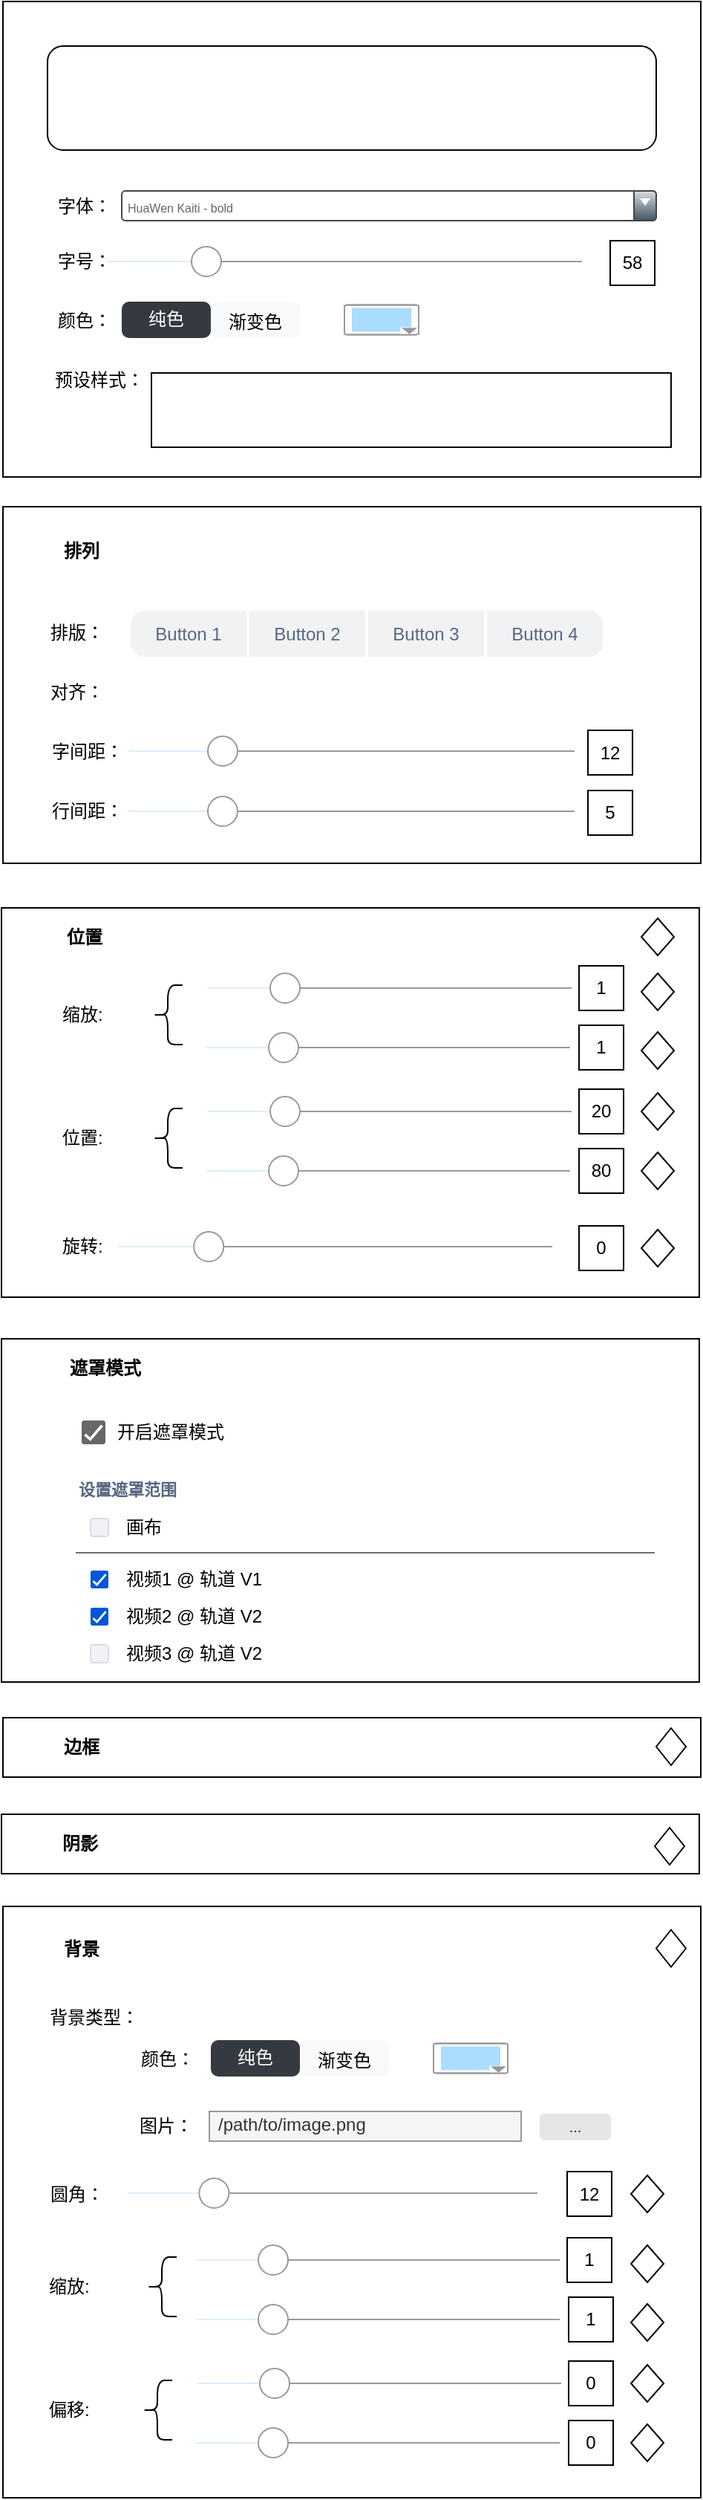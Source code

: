 <mxfile version="21.1.2" type="github">
  <diagram name="Page-1" id="2Bi18I8GiwrE-ukHqORg">
    <mxGraphModel dx="1521" dy="888" grid="1" gridSize="10" guides="1" tooltips="1" connect="1" arrows="1" fold="1" page="1" pageScale="1" pageWidth="850" pageHeight="1100" math="0" shadow="0">
      <root>
        <mxCell id="0" />
        <mxCell id="1" parent="0" />
        <mxCell id="mFGwb2Fd8uorsutvkc8b-70" value="" style="group;align=left;" vertex="1" connectable="0" parent="1">
          <mxGeometry x="170" y="490" width="470" height="240" as="geometry" />
        </mxCell>
        <mxCell id="mFGwb2Fd8uorsutvkc8b-31" value="" style="rounded=0;whiteSpace=wrap;html=1;" vertex="1" parent="mFGwb2Fd8uorsutvkc8b-70">
          <mxGeometry width="470" height="240" as="geometry" />
        </mxCell>
        <mxCell id="mFGwb2Fd8uorsutvkc8b-32" value="排版：" style="text;html=1;strokeColor=none;fillColor=none;align=center;verticalAlign=middle;whiteSpace=wrap;rounded=0;" vertex="1" parent="mFGwb2Fd8uorsutvkc8b-70">
          <mxGeometry x="25" y="70" width="50" height="30" as="geometry" />
        </mxCell>
        <mxCell id="mFGwb2Fd8uorsutvkc8b-33" value="对齐：" style="text;html=1;strokeColor=none;fillColor=none;align=center;verticalAlign=middle;whiteSpace=wrap;rounded=0;" vertex="1" parent="mFGwb2Fd8uorsutvkc8b-70">
          <mxGeometry x="25" y="110" width="50" height="30" as="geometry" />
        </mxCell>
        <mxCell id="mFGwb2Fd8uorsutvkc8b-34" value="字间距：" style="text;html=1;strokeColor=none;fillColor=none;align=center;verticalAlign=middle;whiteSpace=wrap;rounded=0;" vertex="1" parent="mFGwb2Fd8uorsutvkc8b-70">
          <mxGeometry x="32" y="150" width="50" height="30" as="geometry" />
        </mxCell>
        <mxCell id="mFGwb2Fd8uorsutvkc8b-35" value="" style="shape=image;html=1;verticalAlign=top;verticalLabelPosition=bottom;labelBackgroundColor=#ffffff;imageAspect=0;aspect=fixed;image=https://cdn0.iconfinder.com/data/icons/phosphor-regular-vol-4/256/text-align-left-128.png" vertex="1" parent="mFGwb2Fd8uorsutvkc8b-70">
          <mxGeometry x="100" y="110" width="30" height="30" as="geometry" />
        </mxCell>
        <mxCell id="mFGwb2Fd8uorsutvkc8b-36" value="" style="shape=image;html=1;verticalAlign=top;verticalLabelPosition=bottom;labelBackgroundColor=#ffffff;imageAspect=0;aspect=fixed;image=https://cdn0.iconfinder.com/data/icons/phosphor-regular-vol-4/256/text-align-center-128.png" vertex="1" parent="mFGwb2Fd8uorsutvkc8b-70">
          <mxGeometry x="142" y="110" width="30" height="30" as="geometry" />
        </mxCell>
        <mxCell id="mFGwb2Fd8uorsutvkc8b-37" value="" style="shape=image;html=1;verticalAlign=top;verticalLabelPosition=bottom;labelBackgroundColor=#ffffff;imageAspect=0;aspect=fixed;image=https://cdn0.iconfinder.com/data/icons/phosphor-regular-vol-4/256/text-align-right-128.png" vertex="1" parent="mFGwb2Fd8uorsutvkc8b-70">
          <mxGeometry x="185" y="110" width="30" height="30" as="geometry" />
        </mxCell>
        <mxCell id="mFGwb2Fd8uorsutvkc8b-39" value="行间距：" style="text;html=1;strokeColor=none;fillColor=none;align=center;verticalAlign=middle;whiteSpace=wrap;rounded=0;" vertex="1" parent="mFGwb2Fd8uorsutvkc8b-70">
          <mxGeometry x="32" y="190" width="50" height="30" as="geometry" />
        </mxCell>
        <mxCell id="mFGwb2Fd8uorsutvkc8b-40" value="" style="verticalLabelPosition=bottom;shadow=0;dashed=0;align=center;html=1;verticalAlign=top;strokeWidth=1;shape=mxgraph.mockup.forms.horSlider;strokeColor=#999999;sliderStyle=basic;sliderPos=20;handleStyle=circle;fillColor2=#ddeeff;" vertex="1" parent="mFGwb2Fd8uorsutvkc8b-70">
          <mxGeometry x="85" y="149.5" width="300" height="30" as="geometry" />
        </mxCell>
        <mxCell id="mFGwb2Fd8uorsutvkc8b-41" value="12" style="rounded=0;whiteSpace=wrap;html=1;" vertex="1" parent="mFGwb2Fd8uorsutvkc8b-70">
          <mxGeometry x="394" y="150.5" width="30" height="30" as="geometry" />
        </mxCell>
        <mxCell id="mFGwb2Fd8uorsutvkc8b-42" value="" style="verticalLabelPosition=bottom;shadow=0;dashed=0;align=center;html=1;verticalAlign=top;strokeWidth=1;shape=mxgraph.mockup.forms.horSlider;strokeColor=#999999;sliderStyle=basic;sliderPos=20;handleStyle=circle;fillColor2=#ddeeff;" vertex="1" parent="mFGwb2Fd8uorsutvkc8b-70">
          <mxGeometry x="85" y="190" width="300" height="30" as="geometry" />
        </mxCell>
        <mxCell id="mFGwb2Fd8uorsutvkc8b-43" value="5" style="rounded=0;whiteSpace=wrap;html=1;" vertex="1" parent="mFGwb2Fd8uorsutvkc8b-70">
          <mxGeometry x="394" y="191" width="30" height="30" as="geometry" />
        </mxCell>
        <mxCell id="mFGwb2Fd8uorsutvkc8b-44" value="" style="strokeWidth=1;shadow=0;dashed=0;align=center;html=1;shape=mxgraph.mockup.rrect;rSize=10;fillColor=#F1F2F4;strokeColor=#ffffff;strokeWidth=2" vertex="1" parent="mFGwb2Fd8uorsutvkc8b-70">
          <mxGeometry x="85" y="69" width="320" height="33" as="geometry" />
        </mxCell>
        <mxCell id="mFGwb2Fd8uorsutvkc8b-45" value="Button 2" style="rounded=0;fontSize=12;fontColor=#596780;fontStyle=0;fillColor=none;strokeColor=#ffffff;strokeWidth=2;resizeHeight=1;whiteSpace=wrap;html=1;" vertex="1" parent="mFGwb2Fd8uorsutvkc8b-44">
          <mxGeometry width="80" height="33" relative="1" as="geometry">
            <mxPoint x="80" as="offset" />
          </mxGeometry>
        </mxCell>
        <mxCell id="mFGwb2Fd8uorsutvkc8b-46" value="Button 3" style="rounded=0;fontSize=12;fontColor=#596780;fontStyle=0;fillColor=none;strokeColor=#ffffff;strokeWidth=2;resizeHeight=1;whiteSpace=wrap;html=1;" vertex="1" parent="mFGwb2Fd8uorsutvkc8b-44">
          <mxGeometry width="80" height="33" relative="1" as="geometry">
            <mxPoint x="160" as="offset" />
          </mxGeometry>
        </mxCell>
        <mxCell id="mFGwb2Fd8uorsutvkc8b-47" value="Button 4" style="strokeWidth=1;shadow=0;dashed=0;align=center;html=1;shape=mxgraph.mockup.rightButton;rSize=10;fontSize=12;fontColor=#596780;fontStyle=0;fillColor=none;strokeColor=#ffffff;strokeWidth=2;resizeHeight=1;whiteSpace=wrap;" vertex="1" parent="mFGwb2Fd8uorsutvkc8b-44">
          <mxGeometry x="1" width="80" height="33" relative="1" as="geometry">
            <mxPoint x="-80" as="offset" />
          </mxGeometry>
        </mxCell>
        <mxCell id="mFGwb2Fd8uorsutvkc8b-48" value="Button 1" style="strokeWidth=1;shadow=0;dashed=0;align=center;html=1;shape=mxgraph.mockup.leftButton;rSize=10;fontSize=12;fontColor=#596780;fontStyle=0;fillColor=none;strokeColor=#ffffff;strokeWidth=2;resizeHeight=1;whiteSpace=wrap;" vertex="1" parent="mFGwb2Fd8uorsutvkc8b-44">
          <mxGeometry width="80" height="33" relative="1" as="geometry" />
        </mxCell>
        <mxCell id="mFGwb2Fd8uorsutvkc8b-49" value="" style="shape=image;html=1;verticalAlign=top;verticalLabelPosition=bottom;labelBackgroundColor=#ffffff;imageAspect=0;aspect=fixed;image=https://cdn2.iconfinder.com/data/icons/css-vol-2/24/play-button-128.png;rotation=90;" vertex="1" parent="mFGwb2Fd8uorsutvkc8b-70">
          <mxGeometry x="5" y="10" width="39" height="39" as="geometry" />
        </mxCell>
        <mxCell id="mFGwb2Fd8uorsutvkc8b-50" value="&lt;b&gt;排列&lt;/b&gt;" style="text;html=1;strokeColor=none;fillColor=none;align=left;verticalAlign=middle;whiteSpace=wrap;rounded=0;" vertex="1" parent="mFGwb2Fd8uorsutvkc8b-70">
          <mxGeometry x="39" y="14.5" width="50" height="30" as="geometry" />
        </mxCell>
        <mxCell id="mFGwb2Fd8uorsutvkc8b-190" value="" style="shape=image;html=1;verticalAlign=top;verticalLabelPosition=bottom;labelBackgroundColor=#ffffff;imageAspect=0;aspect=fixed;image=https://cdn3.iconfinder.com/data/icons/arrows-set-12/512/rotateleft-128.png" vertex="1" parent="mFGwb2Fd8uorsutvkc8b-70">
          <mxGeometry x="424" y="10" width="25" height="25" as="geometry" />
        </mxCell>
        <mxCell id="mFGwb2Fd8uorsutvkc8b-71" value="" style="group" vertex="1" connectable="0" parent="1">
          <mxGeometry x="170" y="150" width="470" height="320" as="geometry" />
        </mxCell>
        <mxCell id="9_AeWzn01h3KBR9ZX3S9-1" value="" style="rounded=0;whiteSpace=wrap;html=1;" parent="mFGwb2Fd8uorsutvkc8b-71" vertex="1">
          <mxGeometry width="470" height="320" as="geometry" />
        </mxCell>
        <mxCell id="mFGwb2Fd8uorsutvkc8b-2" value="" style="rounded=1;whiteSpace=wrap;html=1;align=left;" vertex="1" parent="mFGwb2Fd8uorsutvkc8b-71">
          <mxGeometry x="30" y="30" width="410" height="70" as="geometry" />
        </mxCell>
        <mxCell id="mFGwb2Fd8uorsutvkc8b-3" value="HuaWen Kaiti - bold" style="strokeWidth=1;html=1;shadow=0;dashed=0;shape=mxgraph.ios.iComboBox;spacingTop=2;spacingLeft=2;align=left;strokeColor=#444444;fontColor=#666666;buttonText=;fontSize=8;fillColor=#dddddd;fillColor2=#3D5565;sketch=0;whiteSpace=wrap;" vertex="1" parent="mFGwb2Fd8uorsutvkc8b-71">
          <mxGeometry x="80" y="127.5" width="360" height="20" as="geometry" />
        </mxCell>
        <mxCell id="mFGwb2Fd8uorsutvkc8b-4" value="字体：" style="text;html=1;strokeColor=none;fillColor=none;align=center;verticalAlign=middle;whiteSpace=wrap;rounded=0;" vertex="1" parent="mFGwb2Fd8uorsutvkc8b-71">
          <mxGeometry x="30" y="122.5" width="50" height="30" as="geometry" />
        </mxCell>
        <mxCell id="mFGwb2Fd8uorsutvkc8b-5" value="字号：" style="text;html=1;strokeColor=none;fillColor=none;align=center;verticalAlign=middle;whiteSpace=wrap;rounded=0;" vertex="1" parent="mFGwb2Fd8uorsutvkc8b-71">
          <mxGeometry x="30" y="160" width="50" height="30" as="geometry" />
        </mxCell>
        <mxCell id="mFGwb2Fd8uorsutvkc8b-7" value="" style="verticalLabelPosition=bottom;shadow=0;dashed=0;align=center;html=1;verticalAlign=top;strokeWidth=1;shape=mxgraph.mockup.forms.horSlider;strokeColor=#999999;sliderStyle=basic;sliderPos=20;handleStyle=circle;fillColor2=#ddeeff;" vertex="1" parent="mFGwb2Fd8uorsutvkc8b-71">
          <mxGeometry x="70" y="160" width="320" height="30" as="geometry" />
        </mxCell>
        <mxCell id="mFGwb2Fd8uorsutvkc8b-8" value="58" style="rounded=0;whiteSpace=wrap;html=1;" vertex="1" parent="mFGwb2Fd8uorsutvkc8b-71">
          <mxGeometry x="409" y="161" width="30" height="30" as="geometry" />
        </mxCell>
        <mxCell id="mFGwb2Fd8uorsutvkc8b-9" value="颜色：" style="text;html=1;strokeColor=none;fillColor=none;align=center;verticalAlign=middle;whiteSpace=wrap;rounded=0;" vertex="1" parent="mFGwb2Fd8uorsutvkc8b-71">
          <mxGeometry x="30" y="200" width="50" height="30" as="geometry" />
        </mxCell>
        <mxCell id="mFGwb2Fd8uorsutvkc8b-14" value="纯色" style="html=1;shadow=0;dashed=0;shape=mxgraph.bootstrap.rrect;rSize=5;strokeColor=none;strokeWidth=1;fillColor=#343A40;fontColor=#ffffff;whiteSpace=wrap;align=center;verticalAlign=middle;spacingLeft=0;fontStyle=0;fontSize=12;spacing=5;" vertex="1" parent="mFGwb2Fd8uorsutvkc8b-71">
          <mxGeometry x="80" y="202" width="60" height="24.5" as="geometry" />
        </mxCell>
        <mxCell id="mFGwb2Fd8uorsutvkc8b-15" value="&lt;font style=&quot;font-size: 12px;&quot;&gt;渐变色&lt;/font&gt;" style="html=1;shadow=0;dashed=0;shape=mxgraph.bootstrap.rrect;rSize=5;strokeColor=none;strokeWidth=1;fillColor=#F8F9FA;fontColor=#000000;whiteSpace=wrap;align=center;verticalAlign=middle;spacingLeft=0;fontStyle=0;fontSize=16;spacing=5;" vertex="1" parent="mFGwb2Fd8uorsutvkc8b-71">
          <mxGeometry x="140" y="202" width="60" height="24.5" as="geometry" />
        </mxCell>
        <mxCell id="mFGwb2Fd8uorsutvkc8b-16" value="" style="verticalLabelPosition=bottom;shadow=0;dashed=0;align=center;html=1;verticalAlign=top;strokeWidth=1;shape=mxgraph.mockup.forms.colorPicker;chosenColor=#aaddff;" vertex="1" parent="mFGwb2Fd8uorsutvkc8b-71">
          <mxGeometry x="230" y="204.25" width="50" height="20" as="geometry" />
        </mxCell>
        <mxCell id="mFGwb2Fd8uorsutvkc8b-17" value="预设样式：" style="text;html=1;strokeColor=none;fillColor=none;align=center;verticalAlign=middle;whiteSpace=wrap;rounded=0;" vertex="1" parent="mFGwb2Fd8uorsutvkc8b-71">
          <mxGeometry x="30" y="240" width="70" height="30" as="geometry" />
        </mxCell>
        <mxCell id="mFGwb2Fd8uorsutvkc8b-29" value="" style="group" vertex="1" connectable="0" parent="mFGwb2Fd8uorsutvkc8b-71">
          <mxGeometry x="100" y="250" width="350" height="50" as="geometry" />
        </mxCell>
        <mxCell id="mFGwb2Fd8uorsutvkc8b-18" value="" style="rounded=0;whiteSpace=wrap;html=1;" vertex="1" parent="mFGwb2Fd8uorsutvkc8b-29">
          <mxGeometry width="350" height="50" as="geometry" />
        </mxCell>
        <mxCell id="mFGwb2Fd8uorsutvkc8b-19" value="" style="shape=image;html=1;verticalAlign=top;verticalLabelPosition=bottom;labelBackgroundColor=#1808FF;imageAspect=0;aspect=fixed;image=https://cdn0.iconfinder.com/data/icons/phosphor-regular-vol-4/256/text-t-128.png;fontStyle=1;fontColor=#1CFF1C;" vertex="1" parent="mFGwb2Fd8uorsutvkc8b-29">
          <mxGeometry x="18" y="5" width="40" height="40" as="geometry" />
        </mxCell>
        <mxCell id="mFGwb2Fd8uorsutvkc8b-22" value="" style="shape=image;html=1;verticalAlign=top;verticalLabelPosition=bottom;labelBackgroundColor=#ffffff;imageAspect=0;aspect=fixed;image=https://cdn0.iconfinder.com/data/icons/phosphor-duotone-vol-3/256/text-t-duotone-128.png" vertex="1" parent="mFGwb2Fd8uorsutvkc8b-29">
          <mxGeometry x="76" y="5" width="40" height="40" as="geometry" />
        </mxCell>
        <mxCell id="mFGwb2Fd8uorsutvkc8b-24" value="" style="shape=image;html=1;verticalAlign=top;verticalLabelPosition=bottom;labelBackgroundColor=#ffffff;imageAspect=0;aspect=fixed;image=https://cdn0.iconfinder.com/data/icons/phosphor-duotone-vol-3/256/text-t-duotone-128.png" vertex="1" parent="mFGwb2Fd8uorsutvkc8b-29">
          <mxGeometry x="130" y="5" width="40" height="40" as="geometry" />
        </mxCell>
        <mxCell id="mFGwb2Fd8uorsutvkc8b-26" value="" style="shape=image;html=1;verticalAlign=top;verticalLabelPosition=bottom;labelBackgroundColor=#ffffff;imageAspect=0;aspect=fixed;image=https://cdn0.iconfinder.com/data/icons/phosphor-duotone-vol-3/256/text-t-duotone-128.png" vertex="1" parent="mFGwb2Fd8uorsutvkc8b-29">
          <mxGeometry x="286" y="5" width="40" height="40" as="geometry" />
        </mxCell>
        <mxCell id="mFGwb2Fd8uorsutvkc8b-27" value="" style="shape=image;html=1;verticalAlign=top;verticalLabelPosition=bottom;labelBackgroundColor=#ffffff;imageAspect=0;aspect=fixed;image=https://cdn0.iconfinder.com/data/icons/phosphor-duotone-vol-3/256/text-t-duotone-128.png" vertex="1" parent="mFGwb2Fd8uorsutvkc8b-29">
          <mxGeometry x="235" y="5" width="40" height="40" as="geometry" />
        </mxCell>
        <mxCell id="mFGwb2Fd8uorsutvkc8b-28" value="" style="shape=image;html=1;verticalAlign=top;verticalLabelPosition=bottom;labelBackgroundColor=#1808FF;imageAspect=0;aspect=fixed;image=https://cdn0.iconfinder.com/data/icons/phosphor-regular-vol-4/256/text-t-128.png;fontStyle=1;fontColor=#1CFF1C;" vertex="1" parent="mFGwb2Fd8uorsutvkc8b-29">
          <mxGeometry x="182" y="5" width="40" height="40" as="geometry" />
        </mxCell>
        <mxCell id="mFGwb2Fd8uorsutvkc8b-113" value="" style="group" vertex="1" connectable="0" parent="1">
          <mxGeometry x="170" y="760" width="470" height="262" as="geometry" />
        </mxCell>
        <mxCell id="mFGwb2Fd8uorsutvkc8b-72" value="" style="rounded=0;whiteSpace=wrap;html=1;" vertex="1" parent="mFGwb2Fd8uorsutvkc8b-113">
          <mxGeometry x="-1" width="470" height="262" as="geometry" />
        </mxCell>
        <mxCell id="mFGwb2Fd8uorsutvkc8b-73" value="" style="shape=image;html=1;verticalAlign=top;verticalLabelPosition=bottom;labelBackgroundColor=#ffffff;imageAspect=0;aspect=fixed;image=https://cdn2.iconfinder.com/data/icons/css-vol-2/24/play-button-128.png;rotation=90;" vertex="1" parent="mFGwb2Fd8uorsutvkc8b-113">
          <mxGeometry x="8" width="39" height="39" as="geometry" />
        </mxCell>
        <mxCell id="mFGwb2Fd8uorsutvkc8b-74" value="&lt;b&gt;位置&lt;/b&gt;" style="text;html=1;strokeColor=none;fillColor=none;align=left;verticalAlign=middle;whiteSpace=wrap;rounded=0;" vertex="1" parent="mFGwb2Fd8uorsutvkc8b-113">
          <mxGeometry x="41" y="4.5" width="50" height="30" as="geometry" />
        </mxCell>
        <mxCell id="mFGwb2Fd8uorsutvkc8b-75" value="缩放:" style="text;html=1;strokeColor=none;fillColor=none;align=left;verticalAlign=middle;whiteSpace=wrap;rounded=0;" vertex="1" parent="mFGwb2Fd8uorsutvkc8b-113">
          <mxGeometry x="38" y="57" width="30" height="30" as="geometry" />
        </mxCell>
        <mxCell id="mFGwb2Fd8uorsutvkc8b-76" value="" style="verticalLabelPosition=bottom;shadow=0;dashed=0;align=center;html=1;verticalAlign=top;strokeWidth=1;shape=mxgraph.mockup.forms.horSlider;strokeColor=#999999;sliderStyle=basic;sliderPos=20;handleStyle=circle;fillColor2=#ddeeff;" vertex="1" parent="mFGwb2Fd8uorsutvkc8b-113">
          <mxGeometry x="138" y="39" width="245" height="30" as="geometry" />
        </mxCell>
        <mxCell id="mFGwb2Fd8uorsutvkc8b-77" value="1" style="rounded=0;whiteSpace=wrap;html=1;" vertex="1" parent="mFGwb2Fd8uorsutvkc8b-113">
          <mxGeometry x="388" y="39" width="30" height="30" as="geometry" />
        </mxCell>
        <mxCell id="mFGwb2Fd8uorsutvkc8b-78" value="" style="verticalLabelPosition=bottom;shadow=0;dashed=0;align=center;html=1;verticalAlign=top;strokeWidth=1;shape=mxgraph.mockup.forms.horSlider;strokeColor=#999999;sliderStyle=basic;sliderPos=20;handleStyle=circle;fillColor2=#ddeeff;" vertex="1" parent="mFGwb2Fd8uorsutvkc8b-113">
          <mxGeometry x="137" y="79" width="245" height="30" as="geometry" />
        </mxCell>
        <mxCell id="mFGwb2Fd8uorsutvkc8b-79" value="1" style="rounded=0;whiteSpace=wrap;html=1;" vertex="1" parent="mFGwb2Fd8uorsutvkc8b-113">
          <mxGeometry x="388" y="79" width="30" height="30" as="geometry" />
        </mxCell>
        <mxCell id="mFGwb2Fd8uorsutvkc8b-80" value="" style="shape=curlyBracket;whiteSpace=wrap;html=1;rounded=1;labelPosition=left;verticalLabelPosition=middle;align=right;verticalAlign=middle;" vertex="1" parent="mFGwb2Fd8uorsutvkc8b-113">
          <mxGeometry x="101" y="52" width="20" height="40" as="geometry" />
        </mxCell>
        <mxCell id="mFGwb2Fd8uorsutvkc8b-85" value="位置:" style="text;html=1;strokeColor=none;fillColor=none;align=left;verticalAlign=middle;whiteSpace=wrap;rounded=0;" vertex="1" parent="mFGwb2Fd8uorsutvkc8b-113">
          <mxGeometry x="38" y="140" width="30" height="30" as="geometry" />
        </mxCell>
        <mxCell id="mFGwb2Fd8uorsutvkc8b-86" value="" style="verticalLabelPosition=bottom;shadow=0;dashed=0;align=center;html=1;verticalAlign=top;strokeWidth=1;shape=mxgraph.mockup.forms.horSlider;strokeColor=#999999;sliderStyle=basic;sliderPos=20;handleStyle=circle;fillColor2=#ddeeff;" vertex="1" parent="mFGwb2Fd8uorsutvkc8b-113">
          <mxGeometry x="138" y="122" width="245" height="30" as="geometry" />
        </mxCell>
        <mxCell id="mFGwb2Fd8uorsutvkc8b-87" value="20" style="rounded=0;whiteSpace=wrap;html=1;" vertex="1" parent="mFGwb2Fd8uorsutvkc8b-113">
          <mxGeometry x="388" y="122" width="30" height="30" as="geometry" />
        </mxCell>
        <mxCell id="mFGwb2Fd8uorsutvkc8b-88" value="" style="verticalLabelPosition=bottom;shadow=0;dashed=0;align=center;html=1;verticalAlign=top;strokeWidth=1;shape=mxgraph.mockup.forms.horSlider;strokeColor=#999999;sliderStyle=basic;sliderPos=20;handleStyle=circle;fillColor2=#ddeeff;" vertex="1" parent="mFGwb2Fd8uorsutvkc8b-113">
          <mxGeometry x="137" y="162" width="245" height="30" as="geometry" />
        </mxCell>
        <mxCell id="mFGwb2Fd8uorsutvkc8b-89" value="80" style="rounded=0;whiteSpace=wrap;html=1;" vertex="1" parent="mFGwb2Fd8uorsutvkc8b-113">
          <mxGeometry x="388" y="162" width="30" height="30" as="geometry" />
        </mxCell>
        <mxCell id="mFGwb2Fd8uorsutvkc8b-90" value="" style="shape=curlyBracket;whiteSpace=wrap;html=1;rounded=1;labelPosition=left;verticalLabelPosition=middle;align=right;verticalAlign=middle;" vertex="1" parent="mFGwb2Fd8uorsutvkc8b-113">
          <mxGeometry x="101" y="135" width="20" height="40" as="geometry" />
        </mxCell>
        <mxCell id="mFGwb2Fd8uorsutvkc8b-92" value="" style="verticalLabelPosition=bottom;shadow=0;dashed=0;align=center;html=1;verticalAlign=top;strokeWidth=1;shape=mxgraph.mockup.forms.horSlider;strokeColor=#999999;sliderStyle=basic;sliderPos=20;handleStyle=circle;fillColor2=#ddeeff;" vertex="1" parent="mFGwb2Fd8uorsutvkc8b-113">
          <mxGeometry x="77" y="213" width="293" height="30" as="geometry" />
        </mxCell>
        <mxCell id="mFGwb2Fd8uorsutvkc8b-93" value="0" style="rounded=0;whiteSpace=wrap;html=1;" vertex="1" parent="mFGwb2Fd8uorsutvkc8b-113">
          <mxGeometry x="388" y="214" width="30" height="30" as="geometry" />
        </mxCell>
        <mxCell id="mFGwb2Fd8uorsutvkc8b-94" value="旋转:" style="text;html=1;strokeColor=none;fillColor=none;align=left;verticalAlign=middle;whiteSpace=wrap;rounded=0;" vertex="1" parent="mFGwb2Fd8uorsutvkc8b-113">
          <mxGeometry x="38" y="213" width="30" height="30" as="geometry" />
        </mxCell>
        <mxCell id="mFGwb2Fd8uorsutvkc8b-97" value="" style="rhombus;whiteSpace=wrap;html=1;" vertex="1" parent="mFGwb2Fd8uorsutvkc8b-113">
          <mxGeometry x="430" y="44" width="22" height="25" as="geometry" />
        </mxCell>
        <mxCell id="mFGwb2Fd8uorsutvkc8b-98" value="" style="rhombus;whiteSpace=wrap;html=1;" vertex="1" parent="mFGwb2Fd8uorsutvkc8b-113">
          <mxGeometry x="430" y="83.5" width="22" height="25" as="geometry" />
        </mxCell>
        <mxCell id="mFGwb2Fd8uorsutvkc8b-99" value="" style="rhombus;whiteSpace=wrap;html=1;" vertex="1" parent="mFGwb2Fd8uorsutvkc8b-113">
          <mxGeometry x="430" y="124.5" width="22" height="25" as="geometry" />
        </mxCell>
        <mxCell id="mFGwb2Fd8uorsutvkc8b-100" value="" style="rhombus;whiteSpace=wrap;html=1;" vertex="1" parent="mFGwb2Fd8uorsutvkc8b-113">
          <mxGeometry x="430" y="164.5" width="22" height="25" as="geometry" />
        </mxCell>
        <mxCell id="mFGwb2Fd8uorsutvkc8b-101" value="" style="rhombus;whiteSpace=wrap;html=1;" vertex="1" parent="mFGwb2Fd8uorsutvkc8b-113">
          <mxGeometry x="430" y="216.5" width="22" height="25" as="geometry" />
        </mxCell>
        <mxCell id="mFGwb2Fd8uorsutvkc8b-151" value="" style="shape=image;html=1;verticalAlign=top;verticalLabelPosition=bottom;labelBackgroundColor=#ffffff;imageAspect=0;aspect=fixed;image=https://cdn3.iconfinder.com/data/icons/arrows-set-12/512/rotateleft-128.png" vertex="1" parent="mFGwb2Fd8uorsutvkc8b-113">
          <mxGeometry x="392" y="8" width="23" height="23" as="geometry" />
        </mxCell>
        <mxCell id="mFGwb2Fd8uorsutvkc8b-152" value="" style="rhombus;whiteSpace=wrap;html=1;" vertex="1" parent="mFGwb2Fd8uorsutvkc8b-113">
          <mxGeometry x="430" y="7" width="22" height="25" as="geometry" />
        </mxCell>
        <mxCell id="mFGwb2Fd8uorsutvkc8b-193" value="" style="shape=image;html=1;verticalAlign=top;verticalLabelPosition=bottom;labelBackgroundColor=#ffffff;imageAspect=0;aspect=fixed;image=https://cdn4.iconfinder.com/data/icons/evil-icons-user-interface/64/link-128.png" vertex="1" parent="mFGwb2Fd8uorsutvkc8b-113">
          <mxGeometry x="74" y="57" width="30" height="30" as="geometry" />
        </mxCell>
        <mxCell id="mFGwb2Fd8uorsutvkc8b-130" value="" style="group" vertex="1" connectable="0" parent="1">
          <mxGeometry x="169" y="1050" width="470" height="231" as="geometry" />
        </mxCell>
        <mxCell id="mFGwb2Fd8uorsutvkc8b-102" value="" style="rounded=0;whiteSpace=wrap;html=1;" vertex="1" parent="mFGwb2Fd8uorsutvkc8b-130">
          <mxGeometry width="470" height="231" as="geometry" />
        </mxCell>
        <mxCell id="mFGwb2Fd8uorsutvkc8b-104" value="" style="shape=image;html=1;verticalAlign=top;verticalLabelPosition=bottom;labelBackgroundColor=#ffffff;imageAspect=0;aspect=fixed;image=https://cdn2.iconfinder.com/data/icons/css-vol-2/24/play-button-128.png;rotation=90;" vertex="1" parent="mFGwb2Fd8uorsutvkc8b-130">
          <mxGeometry x="11" width="39" height="39" as="geometry" />
        </mxCell>
        <mxCell id="mFGwb2Fd8uorsutvkc8b-105" value="&lt;b&gt;遮罩模式&lt;/b&gt;" style="text;html=1;strokeColor=none;fillColor=none;align=left;verticalAlign=middle;whiteSpace=wrap;rounded=0;" vertex="1" parent="mFGwb2Fd8uorsutvkc8b-130">
          <mxGeometry x="44" y="4.5" width="50" height="30" as="geometry" />
        </mxCell>
        <mxCell id="mFGwb2Fd8uorsutvkc8b-110" value="" style="shape=ellipse;labelPosition=right;align=right;opacity=10;sketch=0;html=1;labelBackgroundColor=none;labelBorderColor=none;noLabel=1;strokeColor=none;" vertex="1" parent="mFGwb2Fd8uorsutvkc8b-130">
          <mxGeometry x="38" y="39" width="180" height="48" as="geometry" />
        </mxCell>
        <mxCell id="mFGwb2Fd8uorsutvkc8b-111" value="" style="dashed=0;labelPosition=right;align=left;shape=mxgraph.gmdl.checkbox;strokeColor=none;fillColor=#676767;strokeWidth=2;sketch=0;html=1;" vertex="1" parent="mFGwb2Fd8uorsutvkc8b-110">
          <mxGeometry x="16" y="16" width="16" height="16" as="geometry" />
        </mxCell>
        <mxCell id="mFGwb2Fd8uorsutvkc8b-112" value="开启遮罩模式" style="text;html=1;strokeColor=none;fillColor=none;align=left;verticalAlign=middle;whiteSpace=wrap;rounded=0;" vertex="1" parent="mFGwb2Fd8uorsutvkc8b-110">
          <mxGeometry x="38" y="9" width="142" height="30" as="geometry" />
        </mxCell>
        <mxCell id="mFGwb2Fd8uorsutvkc8b-120" value="设置遮罩范围" style="fillColor=none;strokeColor=none;fontSize=11;fontStyle=1;align=left;fontColor=#596780;sketch=0;hachureGap=4;pointerEvents=0;fontFamily=Helvetica;" vertex="1" parent="mFGwb2Fd8uorsutvkc8b-130">
          <mxGeometry x="50" y="91" width="150" height="20" as="geometry" />
        </mxCell>
        <mxCell id="mFGwb2Fd8uorsutvkc8b-121" value="画布" style="rounded=1;fillColor=#F0F2F5;strokeColor=#D8DCE3;fontColor=#000000;align=left;verticalAlign=middle;fontStyle=0;fontSize=12;labelPosition=right;verticalLabelPosition=middle;spacingLeft=10;html=1;shadow=0;dashed=0;sketch=0;hachureGap=4;pointerEvents=0;fontFamily=Helvetica;" vertex="1" parent="mFGwb2Fd8uorsutvkc8b-130">
          <mxGeometry x="60" y="121" width="12" height="12" as="geometry" />
        </mxCell>
        <mxCell id="mFGwb2Fd8uorsutvkc8b-122" value="视频1 @ 轨道 V1" style="html=1;shadow=0;dashed=0;shape=mxgraph.atlassian.checkbox_2;fillColor=#0057D8;strokeColor=none;fontColor=#000000;align=left;verticalAlign=middle;fontStyle=0;fontSize=12;labelPosition=right;verticalLabelPosition=middle;spacingLeft=10;sketch=0;hachureGap=4;pointerEvents=0;fontFamily=Helvetica;" vertex="1" parent="mFGwb2Fd8uorsutvkc8b-130">
          <mxGeometry x="60" y="156" width="12" height="12" as="geometry" />
        </mxCell>
        <mxCell id="mFGwb2Fd8uorsutvkc8b-123" value="视频2 @ 轨道 V2" style="html=1;shadow=0;dashed=0;shape=mxgraph.atlassian.checkbox_2;fillColor=#0057D8;strokeColor=none;fontColor=#000000;align=left;verticalAlign=middle;fontStyle=0;fontSize=12;labelPosition=right;verticalLabelPosition=middle;spacingLeft=10;sketch=0;hachureGap=4;pointerEvents=0;fontFamily=Helvetica;" vertex="1" parent="mFGwb2Fd8uorsutvkc8b-130">
          <mxGeometry x="60" y="181" width="12" height="12" as="geometry" />
        </mxCell>
        <mxCell id="mFGwb2Fd8uorsutvkc8b-124" value="视频3 @ 轨道 V2" style="rounded=1;fillColor=#F0F2F5;strokeColor=#D8DCE3;fontColor=#000000;align=left;verticalAlign=middle;fontStyle=0;fontSize=12;labelPosition=right;verticalLabelPosition=middle;spacingLeft=10;html=1;shadow=0;dashed=0;sketch=0;hachureGap=4;pointerEvents=0;fontFamily=Helvetica;" vertex="1" parent="mFGwb2Fd8uorsutvkc8b-130">
          <mxGeometry x="60" y="206" width="12" height="12" as="geometry" />
        </mxCell>
        <mxCell id="mFGwb2Fd8uorsutvkc8b-149" value="" style="line;strokeWidth=1;fillColor=none;align=left;verticalAlign=middle;spacingTop=-1;spacingLeft=3;spacingRight=3;rotatable=0;labelPosition=right;points=[];portConstraint=eastwest;strokeColor=inherit;" vertex="1" parent="mFGwb2Fd8uorsutvkc8b-130">
          <mxGeometry x="61" y="140" width="40" height="8" as="geometry" />
        </mxCell>
        <mxCell id="mFGwb2Fd8uorsutvkc8b-150" value="" style="line;strokeWidth=1;html=1;strokeColor=#707070;" vertex="1" parent="mFGwb2Fd8uorsutvkc8b-130">
          <mxGeometry x="50" y="139" width="390" height="10" as="geometry" />
        </mxCell>
        <mxCell id="mFGwb2Fd8uorsutvkc8b-189" value="" style="shape=image;html=1;verticalAlign=top;verticalLabelPosition=bottom;labelBackgroundColor=#ffffff;imageAspect=0;aspect=fixed;image=https://cdn3.iconfinder.com/data/icons/arrows-set-12/512/rotateleft-128.png" vertex="1" parent="mFGwb2Fd8uorsutvkc8b-130">
          <mxGeometry x="415" y="7" width="25" height="25" as="geometry" />
        </mxCell>
        <mxCell id="mFGwb2Fd8uorsutvkc8b-142" value="" style="group" vertex="1" connectable="0" parent="1">
          <mxGeometry x="170" y="1305" width="470" height="40" as="geometry" />
        </mxCell>
        <mxCell id="mFGwb2Fd8uorsutvkc8b-129" value="" style="rounded=0;whiteSpace=wrap;html=1;" vertex="1" parent="mFGwb2Fd8uorsutvkc8b-142">
          <mxGeometry width="470" height="40" as="geometry" />
        </mxCell>
        <mxCell id="mFGwb2Fd8uorsutvkc8b-131" value="" style="shape=image;html=1;verticalAlign=top;verticalLabelPosition=bottom;labelBackgroundColor=#ffffff;imageAspect=0;aspect=fixed;image=https://cdn2.iconfinder.com/data/icons/css-vol-2/24/play-button-128.png;rotation=0;" vertex="1" parent="mFGwb2Fd8uorsutvkc8b-142">
          <mxGeometry x="6" width="39" height="39" as="geometry" />
        </mxCell>
        <mxCell id="mFGwb2Fd8uorsutvkc8b-132" value="&lt;b&gt;边框&lt;/b&gt;" style="text;html=1;strokeColor=none;fillColor=none;align=left;verticalAlign=middle;whiteSpace=wrap;rounded=0;" vertex="1" parent="mFGwb2Fd8uorsutvkc8b-142">
          <mxGeometry x="39" y="4.5" width="50" height="30" as="geometry" />
        </mxCell>
        <mxCell id="mFGwb2Fd8uorsutvkc8b-153" value="" style="shape=image;html=1;verticalAlign=top;verticalLabelPosition=bottom;labelBackgroundColor=#ffffff;imageAspect=0;aspect=fixed;image=https://cdn3.iconfinder.com/data/icons/arrows-set-12/512/rotateleft-128.png" vertex="1" parent="mFGwb2Fd8uorsutvkc8b-142">
          <mxGeometry x="400" y="7.5" width="25" height="25" as="geometry" />
        </mxCell>
        <mxCell id="mFGwb2Fd8uorsutvkc8b-154" value="" style="rhombus;whiteSpace=wrap;html=1;" vertex="1" parent="mFGwb2Fd8uorsutvkc8b-142">
          <mxGeometry x="440" y="7" width="20" height="25" as="geometry" />
        </mxCell>
        <mxCell id="mFGwb2Fd8uorsutvkc8b-144" value="" style="group" vertex="1" connectable="0" parent="1">
          <mxGeometry x="169" y="1370" width="470" height="40" as="geometry" />
        </mxCell>
        <mxCell id="mFGwb2Fd8uorsutvkc8b-136" value="" style="rounded=0;whiteSpace=wrap;html=1;" vertex="1" parent="mFGwb2Fd8uorsutvkc8b-144">
          <mxGeometry width="470" height="40" as="geometry" />
        </mxCell>
        <mxCell id="mFGwb2Fd8uorsutvkc8b-137" value="" style="shape=image;html=1;verticalAlign=top;verticalLabelPosition=bottom;labelBackgroundColor=#ffffff;imageAspect=0;aspect=fixed;image=https://cdn2.iconfinder.com/data/icons/css-vol-2/24/play-button-128.png;rotation=0;" vertex="1" parent="mFGwb2Fd8uorsutvkc8b-144">
          <mxGeometry x="6" width="39" height="39" as="geometry" />
        </mxCell>
        <mxCell id="mFGwb2Fd8uorsutvkc8b-138" value="&lt;b&gt;阴影&lt;/b&gt;" style="text;html=1;strokeColor=none;fillColor=none;align=left;verticalAlign=middle;whiteSpace=wrap;rounded=0;" vertex="1" parent="mFGwb2Fd8uorsutvkc8b-144">
          <mxGeometry x="39" y="4.5" width="50" height="30" as="geometry" />
        </mxCell>
        <mxCell id="mFGwb2Fd8uorsutvkc8b-155" value="" style="shape=image;html=1;verticalAlign=top;verticalLabelPosition=bottom;labelBackgroundColor=#ffffff;imageAspect=0;aspect=fixed;image=https://cdn3.iconfinder.com/data/icons/arrows-set-12/512/rotateleft-128.png" vertex="1" parent="mFGwb2Fd8uorsutvkc8b-144">
          <mxGeometry x="400" y="9.5" width="25" height="25" as="geometry" />
        </mxCell>
        <mxCell id="mFGwb2Fd8uorsutvkc8b-156" value="" style="rhombus;whiteSpace=wrap;html=1;" vertex="1" parent="mFGwb2Fd8uorsutvkc8b-144">
          <mxGeometry x="440" y="9" width="20" height="25" as="geometry" />
        </mxCell>
        <mxCell id="mFGwb2Fd8uorsutvkc8b-199" value="" style="group" vertex="1" connectable="0" parent="1">
          <mxGeometry x="170" y="1432" width="470" height="398" as="geometry" />
        </mxCell>
        <mxCell id="mFGwb2Fd8uorsutvkc8b-139" value="" style="rounded=0;whiteSpace=wrap;html=1;" vertex="1" parent="mFGwb2Fd8uorsutvkc8b-199">
          <mxGeometry width="470" height="398" as="geometry" />
        </mxCell>
        <mxCell id="mFGwb2Fd8uorsutvkc8b-140" value="" style="shape=image;html=1;verticalAlign=top;verticalLabelPosition=bottom;labelBackgroundColor=#ffffff;imageAspect=0;aspect=fixed;image=https://cdn2.iconfinder.com/data/icons/css-vol-2/24/play-button-128.png;rotation=90;" vertex="1" parent="mFGwb2Fd8uorsutvkc8b-199">
          <mxGeometry x="6" y="9" width="39" height="39" as="geometry" />
        </mxCell>
        <mxCell id="mFGwb2Fd8uorsutvkc8b-141" value="&lt;b&gt;背景&lt;/b&gt;" style="text;html=1;strokeColor=none;fillColor=none;align=left;verticalAlign=middle;whiteSpace=wrap;rounded=0;" vertex="1" parent="mFGwb2Fd8uorsutvkc8b-199">
          <mxGeometry x="39" y="13.5" width="50" height="30" as="geometry" />
        </mxCell>
        <mxCell id="mFGwb2Fd8uorsutvkc8b-159" value="颜色：" style="text;html=1;strokeColor=none;fillColor=none;align=center;verticalAlign=middle;whiteSpace=wrap;rounded=0;" vertex="1" parent="mFGwb2Fd8uorsutvkc8b-199">
          <mxGeometry x="91" y="88" width="40" height="30" as="geometry" />
        </mxCell>
        <mxCell id="mFGwb2Fd8uorsutvkc8b-160" value="纯色" style="html=1;shadow=0;dashed=0;shape=mxgraph.bootstrap.rrect;rSize=5;strokeColor=none;strokeWidth=1;fillColor=#343A40;fontColor=#ffffff;whiteSpace=wrap;align=center;verticalAlign=middle;spacingLeft=0;fontStyle=0;fontSize=12;spacing=5;" vertex="1" parent="mFGwb2Fd8uorsutvkc8b-199">
          <mxGeometry x="140" y="90" width="60" height="24.5" as="geometry" />
        </mxCell>
        <mxCell id="mFGwb2Fd8uorsutvkc8b-161" value="&lt;font style=&quot;font-size: 12px;&quot;&gt;渐变色&lt;/font&gt;" style="html=1;shadow=0;dashed=0;shape=mxgraph.bootstrap.rrect;rSize=5;strokeColor=none;strokeWidth=1;fillColor=#F8F9FA;fontColor=#000000;whiteSpace=wrap;align=center;verticalAlign=middle;spacingLeft=0;fontStyle=0;fontSize=16;spacing=5;" vertex="1" parent="mFGwb2Fd8uorsutvkc8b-199">
          <mxGeometry x="200" y="90" width="60" height="24.5" as="geometry" />
        </mxCell>
        <mxCell id="mFGwb2Fd8uorsutvkc8b-162" value="" style="verticalLabelPosition=bottom;shadow=0;dashed=0;align=center;html=1;verticalAlign=top;strokeWidth=1;shape=mxgraph.mockup.forms.colorPicker;chosenColor=#aaddff;" vertex="1" parent="mFGwb2Fd8uorsutvkc8b-199">
          <mxGeometry x="290" y="92.25" width="50" height="20" as="geometry" />
        </mxCell>
        <mxCell id="mFGwb2Fd8uorsutvkc8b-163" value="/path/to/image.png" style="strokeWidth=1;shadow=0;dashed=0;align=center;html=1;shape=mxgraph.mockup.text.textBox;fontColor=#333333;align=left;fontSize=12;spacingLeft=4;spacingTop=-3;whiteSpace=wrap;strokeColor=#999999;mainText=;fillColor=#f5f5f5;" vertex="1" parent="mFGwb2Fd8uorsutvkc8b-199">
          <mxGeometry x="139" y="138" width="210" height="20" as="geometry" />
        </mxCell>
        <mxCell id="mFGwb2Fd8uorsutvkc8b-164" value="图片：" style="text;html=1;strokeColor=none;fillColor=none;align=center;verticalAlign=middle;whiteSpace=wrap;rounded=0;" vertex="1" parent="mFGwb2Fd8uorsutvkc8b-199">
          <mxGeometry x="90" y="133" width="40" height="30" as="geometry" />
        </mxCell>
        <mxCell id="mFGwb2Fd8uorsutvkc8b-165" value="圆角：" style="text;html=1;strokeColor=none;fillColor=none;align=center;verticalAlign=middle;whiteSpace=wrap;rounded=0;" vertex="1" parent="mFGwb2Fd8uorsutvkc8b-199">
          <mxGeometry x="25" y="178.5" width="50" height="30" as="geometry" />
        </mxCell>
        <mxCell id="mFGwb2Fd8uorsutvkc8b-166" value="" style="verticalLabelPosition=bottom;shadow=0;dashed=0;align=center;html=1;verticalAlign=top;strokeWidth=1;shape=mxgraph.mockup.forms.horSlider;strokeColor=#999999;sliderStyle=basic;sliderPos=20;handleStyle=circle;fillColor2=#ddeeff;" vertex="1" parent="mFGwb2Fd8uorsutvkc8b-199">
          <mxGeometry x="84" y="178" width="276" height="30" as="geometry" />
        </mxCell>
        <mxCell id="mFGwb2Fd8uorsutvkc8b-167" value="12" style="rounded=0;whiteSpace=wrap;html=1;" vertex="1" parent="mFGwb2Fd8uorsutvkc8b-199">
          <mxGeometry x="380" y="178.5" width="30" height="30" as="geometry" />
        </mxCell>
        <mxCell id="mFGwb2Fd8uorsutvkc8b-168" value="缩放:" style="text;html=1;strokeColor=none;fillColor=none;align=left;verticalAlign=middle;whiteSpace=wrap;rounded=0;" vertex="1" parent="mFGwb2Fd8uorsutvkc8b-199">
          <mxGeometry x="29" y="241" width="30" height="30" as="geometry" />
        </mxCell>
        <mxCell id="mFGwb2Fd8uorsutvkc8b-169" value="" style="verticalLabelPosition=bottom;shadow=0;dashed=0;align=center;html=1;verticalAlign=top;strokeWidth=1;shape=mxgraph.mockup.forms.horSlider;strokeColor=#999999;sliderStyle=basic;sliderPos=20;handleStyle=circle;fillColor2=#ddeeff;" vertex="1" parent="mFGwb2Fd8uorsutvkc8b-199">
          <mxGeometry x="130" y="223" width="245" height="30" as="geometry" />
        </mxCell>
        <mxCell id="mFGwb2Fd8uorsutvkc8b-170" value="1" style="rounded=0;whiteSpace=wrap;html=1;" vertex="1" parent="mFGwb2Fd8uorsutvkc8b-199">
          <mxGeometry x="380" y="223" width="30" height="30" as="geometry" />
        </mxCell>
        <mxCell id="mFGwb2Fd8uorsutvkc8b-171" value="" style="verticalLabelPosition=bottom;shadow=0;dashed=0;align=center;html=1;verticalAlign=top;strokeWidth=1;shape=mxgraph.mockup.forms.horSlider;strokeColor=#999999;sliderStyle=basic;sliderPos=20;handleStyle=circle;fillColor2=#ddeeff;" vertex="1" parent="mFGwb2Fd8uorsutvkc8b-199">
          <mxGeometry x="130" y="263" width="245" height="30" as="geometry" />
        </mxCell>
        <mxCell id="mFGwb2Fd8uorsutvkc8b-172" value="1" style="rounded=0;whiteSpace=wrap;html=1;" vertex="1" parent="mFGwb2Fd8uorsutvkc8b-199">
          <mxGeometry x="381" y="263" width="30" height="30" as="geometry" />
        </mxCell>
        <mxCell id="mFGwb2Fd8uorsutvkc8b-173" value="" style="shape=curlyBracket;whiteSpace=wrap;html=1;rounded=1;labelPosition=left;verticalLabelPosition=middle;align=right;verticalAlign=middle;" vertex="1" parent="mFGwb2Fd8uorsutvkc8b-199">
          <mxGeometry x="97" y="236" width="20" height="40" as="geometry" />
        </mxCell>
        <mxCell id="mFGwb2Fd8uorsutvkc8b-175" value="偏移:" style="text;html=1;strokeColor=none;fillColor=none;align=left;verticalAlign=middle;whiteSpace=wrap;rounded=0;" vertex="1" parent="mFGwb2Fd8uorsutvkc8b-199">
          <mxGeometry x="29" y="324" width="30" height="30" as="geometry" />
        </mxCell>
        <mxCell id="mFGwb2Fd8uorsutvkc8b-176" value="" style="verticalLabelPosition=bottom;shadow=0;dashed=0;align=center;html=1;verticalAlign=top;strokeWidth=1;shape=mxgraph.mockup.forms.horSlider;strokeColor=#999999;sliderStyle=basic;sliderPos=20;handleStyle=circle;fillColor2=#ddeeff;" vertex="1" parent="mFGwb2Fd8uorsutvkc8b-199">
          <mxGeometry x="131" y="306" width="245" height="30" as="geometry" />
        </mxCell>
        <mxCell id="mFGwb2Fd8uorsutvkc8b-177" value="0" style="rounded=0;whiteSpace=wrap;html=1;" vertex="1" parent="mFGwb2Fd8uorsutvkc8b-199">
          <mxGeometry x="381" y="306" width="30" height="30" as="geometry" />
        </mxCell>
        <mxCell id="mFGwb2Fd8uorsutvkc8b-178" value="" style="verticalLabelPosition=bottom;shadow=0;dashed=0;align=center;html=1;verticalAlign=top;strokeWidth=1;shape=mxgraph.mockup.forms.horSlider;strokeColor=#999999;sliderStyle=basic;sliderPos=20;handleStyle=circle;fillColor2=#ddeeff;" vertex="1" parent="mFGwb2Fd8uorsutvkc8b-199">
          <mxGeometry x="130" y="346" width="245" height="30" as="geometry" />
        </mxCell>
        <mxCell id="mFGwb2Fd8uorsutvkc8b-179" value="0" style="rounded=0;whiteSpace=wrap;html=1;" vertex="1" parent="mFGwb2Fd8uorsutvkc8b-199">
          <mxGeometry x="381" y="346" width="30" height="30" as="geometry" />
        </mxCell>
        <mxCell id="mFGwb2Fd8uorsutvkc8b-180" value="" style="shape=curlyBracket;whiteSpace=wrap;html=1;rounded=1;labelPosition=left;verticalLabelPosition=middle;align=right;verticalAlign=middle;" vertex="1" parent="mFGwb2Fd8uorsutvkc8b-199">
          <mxGeometry x="94" y="319" width="20" height="40" as="geometry" />
        </mxCell>
        <mxCell id="mFGwb2Fd8uorsutvkc8b-181" value="" style="rhombus;whiteSpace=wrap;html=1;" vertex="1" parent="mFGwb2Fd8uorsutvkc8b-199">
          <mxGeometry x="423" y="228" width="22" height="25" as="geometry" />
        </mxCell>
        <mxCell id="mFGwb2Fd8uorsutvkc8b-182" value="" style="rhombus;whiteSpace=wrap;html=1;" vertex="1" parent="mFGwb2Fd8uorsutvkc8b-199">
          <mxGeometry x="423" y="267.5" width="22" height="25" as="geometry" />
        </mxCell>
        <mxCell id="mFGwb2Fd8uorsutvkc8b-183" value="" style="rhombus;whiteSpace=wrap;html=1;" vertex="1" parent="mFGwb2Fd8uorsutvkc8b-199">
          <mxGeometry x="423" y="308.5" width="22" height="25" as="geometry" />
        </mxCell>
        <mxCell id="mFGwb2Fd8uorsutvkc8b-184" value="" style="rhombus;whiteSpace=wrap;html=1;" vertex="1" parent="mFGwb2Fd8uorsutvkc8b-199">
          <mxGeometry x="423" y="348.5" width="22" height="25" as="geometry" />
        </mxCell>
        <mxCell id="mFGwb2Fd8uorsutvkc8b-185" value="" style="rhombus;whiteSpace=wrap;html=1;" vertex="1" parent="mFGwb2Fd8uorsutvkc8b-199">
          <mxGeometry x="423" y="181" width="22" height="25" as="geometry" />
        </mxCell>
        <mxCell id="mFGwb2Fd8uorsutvkc8b-186" value="" style="shape=image;html=1;verticalAlign=top;verticalLabelPosition=bottom;labelBackgroundColor=#ffffff;imageAspect=0;aspect=fixed;image=https://cdn3.iconfinder.com/data/icons/arrows-set-12/512/rotateleft-128.png" vertex="1" parent="mFGwb2Fd8uorsutvkc8b-199">
          <mxGeometry x="400" y="16.25" width="25" height="25" as="geometry" />
        </mxCell>
        <mxCell id="mFGwb2Fd8uorsutvkc8b-187" value="" style="rhombus;whiteSpace=wrap;html=1;" vertex="1" parent="mFGwb2Fd8uorsutvkc8b-199">
          <mxGeometry x="440" y="15.75" width="20" height="25" as="geometry" />
        </mxCell>
        <mxCell id="mFGwb2Fd8uorsutvkc8b-188" value="..." style="rounded=1;html=1;shadow=0;dashed=0;whiteSpace=wrap;fontSize=10;fillColor=#E6E6E6;align=center;strokeColor=#E6E6E6;fontColor=#333333;" vertex="1" parent="mFGwb2Fd8uorsutvkc8b-199">
          <mxGeometry x="362" y="140" width="47" height="16.88" as="geometry" />
        </mxCell>
        <mxCell id="mFGwb2Fd8uorsutvkc8b-192" value="" style="shape=image;html=1;verticalAlign=top;verticalLabelPosition=bottom;labelBackgroundColor=#ffffff;imageAspect=0;aspect=fixed;image=https://cdn4.iconfinder.com/data/icons/evil-icons-user-interface/64/link-128.png" vertex="1" parent="mFGwb2Fd8uorsutvkc8b-199">
          <mxGeometry x="69" y="241" width="30" height="30" as="geometry" />
        </mxCell>
        <mxCell id="mFGwb2Fd8uorsutvkc8b-196" value="" style="shape=image;html=1;verticalAlign=top;verticalLabelPosition=bottom;labelBackgroundColor=#ffffff;imageAspect=0;aspect=fixed;image=https://cdn4.iconfinder.com/data/icons/essentials-73/24/040_-_Tick-128.png" vertex="1" parent="mFGwb2Fd8uorsutvkc8b-199">
          <mxGeometry x="63" y="93.5" width="20" height="20" as="geometry" />
        </mxCell>
        <mxCell id="mFGwb2Fd8uorsutvkc8b-197" value="" style="shape=image;html=1;verticalAlign=top;verticalLabelPosition=bottom;labelBackgroundColor=#ffffff;imageAspect=0;aspect=fixed;image=https://cdn1.iconfinder.com/data/icons/material-core/20/check-circle-outline-blank-128.png" vertex="1" parent="mFGwb2Fd8uorsutvkc8b-199">
          <mxGeometry x="64" y="138.44" width="20" height="20" as="geometry" />
        </mxCell>
        <mxCell id="mFGwb2Fd8uorsutvkc8b-198" value="背景类型：" style="text;html=1;strokeColor=none;fillColor=none;align=center;verticalAlign=middle;whiteSpace=wrap;rounded=0;" vertex="1" parent="mFGwb2Fd8uorsutvkc8b-199">
          <mxGeometry x="24" y="60" width="75" height="30" as="geometry" />
        </mxCell>
      </root>
    </mxGraphModel>
  </diagram>
</mxfile>
